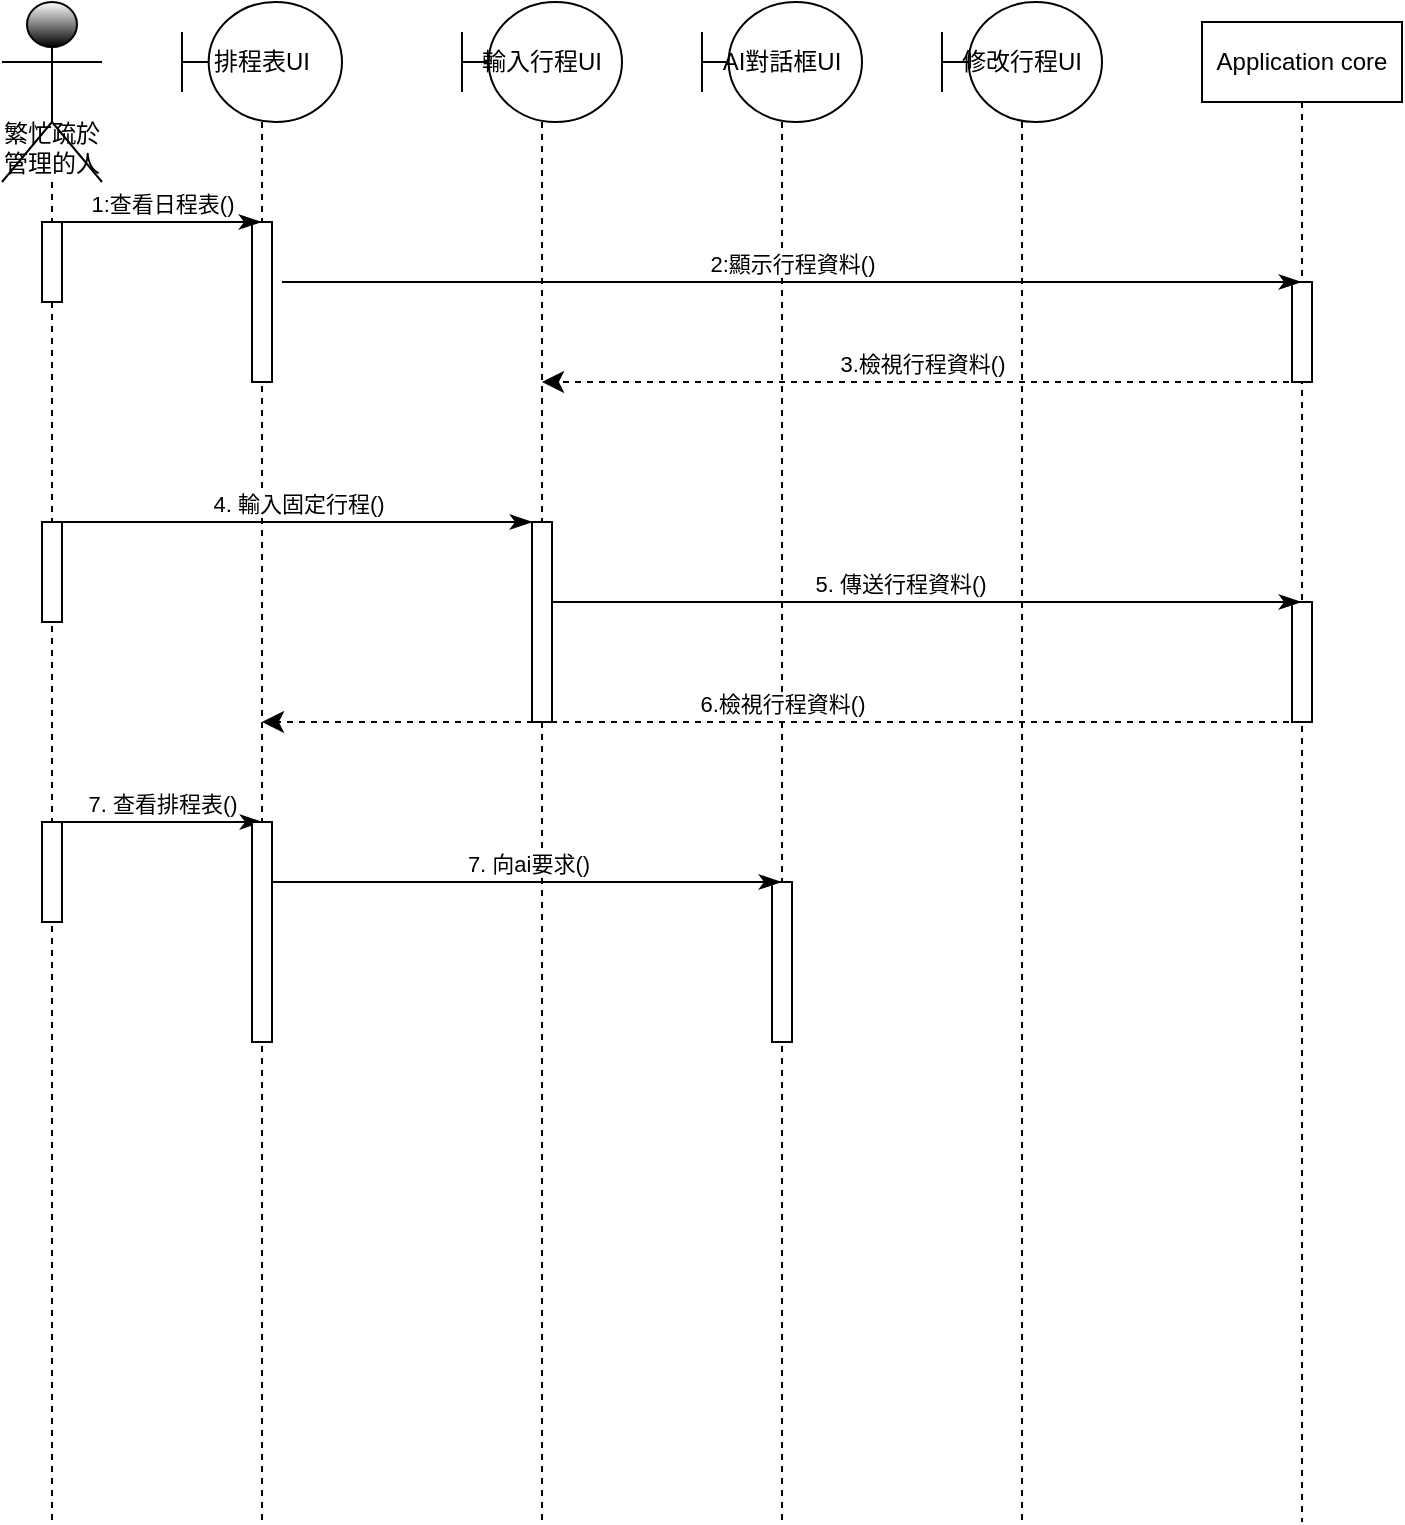 <mxfile version="25.0.3">
  <diagram name="Page-1" id="2YBvvXClWsGukQMizWep">
    <mxGraphModel dx="1984" dy="637" grid="1" gridSize="10" guides="1" tooltips="1" connect="1" arrows="1" fold="1" page="1" pageScale="1" pageWidth="850" pageHeight="1100" background="none" math="0" shadow="0">
      <root>
        <mxCell id="0" />
        <mxCell id="1" parent="0" />
        <mxCell id="--oIoFJsZWJyj96HP7yD-14" value="&lt;div&gt;&lt;span style=&quot;background-color: initial;&quot;&gt;排程表UI&lt;/span&gt;&lt;/div&gt;" style="shape=umlLifeline;perimeter=lifelinePerimeter;whiteSpace=wrap;html=1;container=1;dropTarget=0;collapsible=0;recursiveResize=0;outlineConnect=0;portConstraint=eastwest;newEdgeStyle={&quot;curved&quot;:0,&quot;rounded&quot;:0};participant=umlBoundary;size=60;" vertex="1" parent="1">
          <mxGeometry x="50" y="40" width="80" height="760" as="geometry" />
        </mxCell>
        <mxCell id="--oIoFJsZWJyj96HP7yD-23" value="" style="html=1;points=[[0,0,0,0,5],[0,1,0,0,-5],[1,0,0,0,5],[1,1,0,0,-5]];perimeter=orthogonalPerimeter;outlineConnect=0;targetShapes=umlLifeline;portConstraint=eastwest;newEdgeStyle={&quot;curved&quot;:0,&quot;rounded&quot;:0};" vertex="1" parent="--oIoFJsZWJyj96HP7yD-14">
          <mxGeometry x="35" y="110" width="10" height="80" as="geometry" />
        </mxCell>
        <mxCell id="--oIoFJsZWJyj96HP7yD-15" value="&lt;div&gt;輸入行程UI&lt;/div&gt;" style="shape=umlLifeline;perimeter=lifelinePerimeter;whiteSpace=wrap;html=1;container=1;dropTarget=0;collapsible=0;recursiveResize=0;outlineConnect=0;portConstraint=eastwest;newEdgeStyle={&quot;curved&quot;:0,&quot;rounded&quot;:0};participant=umlBoundary;size=60;" vertex="1" parent="1">
          <mxGeometry x="190" y="40" width="80" height="760" as="geometry" />
        </mxCell>
        <mxCell id="--oIoFJsZWJyj96HP7yD-40" value="" style="html=1;points=[[0,0,0,0,5],[0,1,0,0,-5],[1,0,0,0,5],[1,1,0,0,-5]];perimeter=orthogonalPerimeter;outlineConnect=0;targetShapes=umlLifeline;portConstraint=eastwest;newEdgeStyle={&quot;curved&quot;:0,&quot;rounded&quot;:0};" vertex="1" parent="--oIoFJsZWJyj96HP7yD-15">
          <mxGeometry x="35" y="260" width="10" height="100" as="geometry" />
        </mxCell>
        <mxCell id="--oIoFJsZWJyj96HP7yD-16" value="AI對話框UI" style="shape=umlLifeline;perimeter=lifelinePerimeter;whiteSpace=wrap;html=1;container=1;dropTarget=0;collapsible=0;recursiveResize=0;outlineConnect=0;portConstraint=eastwest;newEdgeStyle={&quot;curved&quot;:0,&quot;rounded&quot;:0};participant=umlBoundary;size=60;" vertex="1" parent="1">
          <mxGeometry x="310" y="40" width="80" height="760" as="geometry" />
        </mxCell>
        <mxCell id="--oIoFJsZWJyj96HP7yD-47" value="" style="html=1;points=[[0,0,0,0,5],[0,1,0,0,-5],[1,0,0,0,5],[1,1,0,0,-5]];perimeter=orthogonalPerimeter;outlineConnect=0;targetShapes=umlLifeline;portConstraint=eastwest;newEdgeStyle={&quot;curved&quot;:0,&quot;rounded&quot;:0};" vertex="1" parent="--oIoFJsZWJyj96HP7yD-16">
          <mxGeometry x="35" y="440" width="10" height="80" as="geometry" />
        </mxCell>
        <mxCell id="--oIoFJsZWJyj96HP7yD-17" value="修改行程UI" style="shape=umlLifeline;perimeter=lifelinePerimeter;whiteSpace=wrap;html=1;container=1;dropTarget=0;collapsible=0;recursiveResize=0;outlineConnect=0;portConstraint=eastwest;newEdgeStyle={&quot;curved&quot;:0,&quot;rounded&quot;:0};participant=umlBoundary;size=60;" vertex="1" parent="1">
          <mxGeometry x="430" y="40" width="80" height="760" as="geometry" />
        </mxCell>
        <mxCell id="--oIoFJsZWJyj96HP7yD-18" value="Application core" style="shape=umlLifeline;perimeter=lifelinePerimeter;whiteSpace=wrap;html=1;container=1;dropTarget=0;collapsible=0;recursiveResize=0;outlineConnect=0;portConstraint=eastwest;newEdgeStyle={&quot;curved&quot;:0,&quot;rounded&quot;:0};" vertex="1" parent="1">
          <mxGeometry x="560" y="50" width="100" height="750" as="geometry" />
        </mxCell>
        <mxCell id="--oIoFJsZWJyj96HP7yD-30" value="" style="html=1;points=[[0,0,0,0,5],[0,1,0,0,-5],[1,0,0,0,5],[1,1,0,0,-5]];perimeter=orthogonalPerimeter;outlineConnect=0;targetShapes=umlLifeline;portConstraint=eastwest;newEdgeStyle={&quot;curved&quot;:0,&quot;rounded&quot;:0};" vertex="1" parent="--oIoFJsZWJyj96HP7yD-18">
          <mxGeometry x="45" y="130" width="10" height="50" as="geometry" />
        </mxCell>
        <mxCell id="--oIoFJsZWJyj96HP7yD-44" value="" style="html=1;points=[[0,0,0,0,5],[0,1,0,0,-5],[1,0,0,0,5],[1,1,0,0,-5]];perimeter=orthogonalPerimeter;outlineConnect=0;targetShapes=umlLifeline;portConstraint=eastwest;newEdgeStyle={&quot;curved&quot;:0,&quot;rounded&quot;:0};" vertex="1" parent="--oIoFJsZWJyj96HP7yD-18">
          <mxGeometry x="45" y="290" width="10" height="60" as="geometry" />
        </mxCell>
        <mxCell id="--oIoFJsZWJyj96HP7yD-19" value="&lt;span style=&quot;font-family: &amp;quot;Architects Daughter&amp;quot;; text-wrap-mode: nowrap;&quot;&gt;繁忙疏於管理的人&lt;/span&gt;" style="shape=umlLifeline;perimeter=lifelinePerimeter;whiteSpace=wrap;html=1;container=1;dropTarget=0;collapsible=0;recursiveResize=0;outlineConnect=0;portConstraint=eastwest;newEdgeStyle={&quot;curved&quot;:0,&quot;rounded&quot;:0};participant=umlActor;size=90;verticalAlign=bottom;gradientColor=default;" vertex="1" parent="1">
          <mxGeometry x="-40" y="40" width="50" height="760" as="geometry" />
        </mxCell>
        <mxCell id="--oIoFJsZWJyj96HP7yD-20" value="" style="html=1;points=[[0,0,0,0,5],[0,1,0,0,-5],[1,0,0,0,5],[1,1,0,0,-5]];perimeter=orthogonalPerimeter;outlineConnect=0;targetShapes=umlLifeline;portConstraint=eastwest;newEdgeStyle={&quot;curved&quot;:0,&quot;rounded&quot;:0};" vertex="1" parent="--oIoFJsZWJyj96HP7yD-19">
          <mxGeometry x="20" y="110" width="10" height="40" as="geometry" />
        </mxCell>
        <mxCell id="--oIoFJsZWJyj96HP7yD-37" value="" style="html=1;points=[[0,0,0,0,5],[0,1,0,0,-5],[1,0,0,0,5],[1,1,0,0,-5]];perimeter=orthogonalPerimeter;outlineConnect=0;targetShapes=umlLifeline;portConstraint=eastwest;newEdgeStyle={&quot;curved&quot;:0,&quot;rounded&quot;:0};" vertex="1" parent="--oIoFJsZWJyj96HP7yD-19">
          <mxGeometry x="20" y="260" width="10" height="50" as="geometry" />
        </mxCell>
        <mxCell id="--oIoFJsZWJyj96HP7yD-45" value="" style="html=1;points=[[0,0,0,0,5],[0,1,0,0,-5],[1,0,0,0,5],[1,1,0,0,-5]];perimeter=orthogonalPerimeter;outlineConnect=0;targetShapes=umlLifeline;portConstraint=eastwest;newEdgeStyle={&quot;curved&quot;:0,&quot;rounded&quot;:0};" vertex="1" parent="--oIoFJsZWJyj96HP7yD-19">
          <mxGeometry x="20" y="410" width="10" height="50" as="geometry" />
        </mxCell>
        <mxCell id="--oIoFJsZWJyj96HP7yD-28" value="&lt;div&gt;4. 輸入固定行程()&lt;/div&gt;" style="html=1;verticalAlign=bottom;startArrow=none;startFill=0;endArrow=classicThin;startSize=6;endSize=8;curved=0;rounded=0;endFill=1;" edge="1" parent="1" target="--oIoFJsZWJyj96HP7yD-40">
          <mxGeometry width="80" relative="1" as="geometry">
            <mxPoint x="-10" y="300" as="sourcePoint" />
            <mxPoint x="220" y="300" as="targetPoint" />
          </mxGeometry>
        </mxCell>
        <mxCell id="--oIoFJsZWJyj96HP7yD-31" value="1:查看日程表()" style="html=1;verticalAlign=bottom;startArrow=none;startFill=0;endArrow=classicThin;startSize=6;endSize=8;curved=0;rounded=0;endFill=1;" edge="1" parent="1" target="--oIoFJsZWJyj96HP7yD-14">
          <mxGeometry width="80" relative="1" as="geometry">
            <mxPoint x="-10" y="150" as="sourcePoint" />
            <mxPoint x="125" y="160" as="targetPoint" />
          </mxGeometry>
        </mxCell>
        <mxCell id="--oIoFJsZWJyj96HP7yD-32" value="2:顯示行程資料()" style="html=1;verticalAlign=bottom;startArrow=none;startFill=0;endArrow=classicThin;startSize=6;endSize=8;curved=0;rounded=0;endFill=1;" edge="1" parent="1" target="--oIoFJsZWJyj96HP7yD-18">
          <mxGeometry width="80" relative="1" as="geometry">
            <mxPoint x="100" y="180" as="sourcePoint" />
            <mxPoint x="199.5" y="180" as="targetPoint" />
          </mxGeometry>
        </mxCell>
        <mxCell id="--oIoFJsZWJyj96HP7yD-36" value="3.檢視行程資料()" style="html=1;verticalAlign=bottom;endArrow=classic;dashed=1;endSize=8;curved=0;rounded=0;endFill=1;" edge="1" parent="1" target="--oIoFJsZWJyj96HP7yD-15">
          <mxGeometry relative="1" as="geometry">
            <mxPoint x="240" y="230" as="targetPoint" />
            <mxPoint x="609.5" y="230" as="sourcePoint" />
          </mxGeometry>
        </mxCell>
        <mxCell id="--oIoFJsZWJyj96HP7yD-41" value="5. 傳送行程資料()" style="html=1;verticalAlign=bottom;startArrow=none;startFill=0;endArrow=classicThin;startSize=6;endSize=8;curved=0;rounded=0;endFill=1;" edge="1" parent="1">
          <mxGeometry x="-0.065" width="80" relative="1" as="geometry">
            <mxPoint x="235" y="340" as="sourcePoint" />
            <mxPoint x="609.5" y="340" as="targetPoint" />
            <mxPoint x="-1" as="offset" />
          </mxGeometry>
        </mxCell>
        <mxCell id="--oIoFJsZWJyj96HP7yD-43" value="6.檢視行程資料()" style="html=1;verticalAlign=bottom;endArrow=classic;dashed=1;endSize=8;curved=0;rounded=0;endFill=1;" edge="1" parent="1" source="--oIoFJsZWJyj96HP7yD-18" target="--oIoFJsZWJyj96HP7yD-14">
          <mxGeometry relative="1" as="geometry">
            <mxPoint x="230" y="400" as="targetPoint" />
            <mxPoint x="609.5" y="400" as="sourcePoint" />
            <Array as="points">
              <mxPoint x="490" y="400" />
            </Array>
          </mxGeometry>
        </mxCell>
        <mxCell id="--oIoFJsZWJyj96HP7yD-46" value="&lt;div&gt;7. 向ai要求()&lt;/div&gt;" style="html=1;verticalAlign=bottom;startArrow=none;startFill=0;endArrow=classicThin;startSize=6;endSize=8;curved=0;rounded=0;endFill=1;" edge="1" parent="1" source="--oIoFJsZWJyj96HP7yD-49">
          <mxGeometry width="80" relative="1" as="geometry">
            <mxPoint x="89.071" y="480" as="sourcePoint" />
            <mxPoint x="349.5" y="480" as="targetPoint" />
          </mxGeometry>
        </mxCell>
        <mxCell id="--oIoFJsZWJyj96HP7yD-48" value="&lt;div&gt;7. 查看排程表()&lt;/div&gt;" style="html=1;verticalAlign=bottom;startArrow=none;startFill=0;endArrow=classicThin;startSize=6;endSize=8;curved=0;rounded=0;endFill=1;" edge="1" parent="1">
          <mxGeometry width="80" relative="1" as="geometry">
            <mxPoint x="-10" y="450" as="sourcePoint" />
            <mxPoint x="90" y="450" as="targetPoint" />
          </mxGeometry>
        </mxCell>
        <mxCell id="--oIoFJsZWJyj96HP7yD-50" value="" style="html=1;verticalAlign=bottom;startArrow=none;startFill=0;endArrow=classicThin;startSize=6;endSize=8;curved=0;rounded=0;endFill=1;" edge="1" parent="1" target="--oIoFJsZWJyj96HP7yD-49">
          <mxGeometry width="80" relative="1" as="geometry">
            <mxPoint x="89.071" y="480" as="sourcePoint" />
            <mxPoint x="349.5" y="480" as="targetPoint" />
          </mxGeometry>
        </mxCell>
        <mxCell id="--oIoFJsZWJyj96HP7yD-49" value="" style="html=1;points=[[0,0,0,0,5],[0,1,0,0,-5],[1,0,0,0,5],[1,1,0,0,-5]];perimeter=orthogonalPerimeter;outlineConnect=0;targetShapes=umlLifeline;portConstraint=eastwest;newEdgeStyle={&quot;curved&quot;:0,&quot;rounded&quot;:0};" vertex="1" parent="1">
          <mxGeometry x="85" y="450" width="10" height="110" as="geometry" />
        </mxCell>
      </root>
    </mxGraphModel>
  </diagram>
</mxfile>
